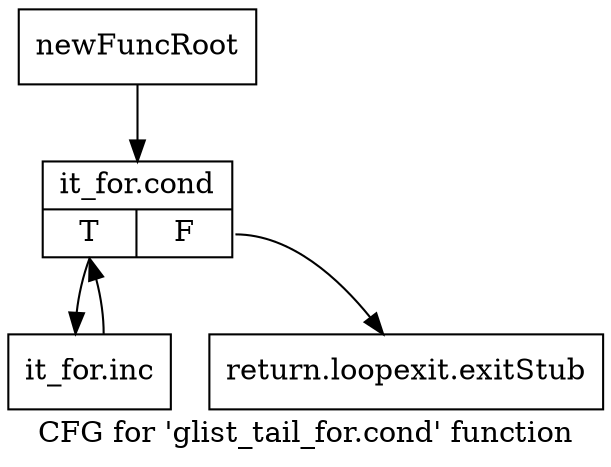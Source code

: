 digraph "CFG for 'glist_tail_for.cond' function" {
	label="CFG for 'glist_tail_for.cond' function";

	Node0x11ee140 [shape=record,label="{newFuncRoot}"];
	Node0x11ee140 -> Node0x11ee580;
	Node0x11ee530 [shape=record,label="{return.loopexit.exitStub}"];
	Node0x11ee580 [shape=record,label="{it_for.cond|{<s0>T|<s1>F}}"];
	Node0x11ee580:s0 -> Node0x11ee5d0;
	Node0x11ee580:s1 -> Node0x11ee530;
	Node0x11ee5d0 [shape=record,label="{it_for.inc}"];
	Node0x11ee5d0 -> Node0x11ee580;
}
